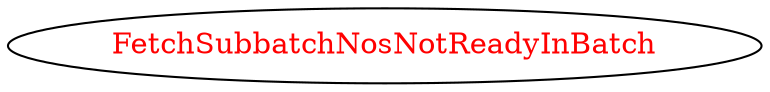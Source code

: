 digraph dependencyGraph {
 concentrate=true;
 ranksep="2.0";
 rankdir="LR"; 
 splines="ortho";
"FetchSubbatchNosNotReadyInBatch" [fontcolor="red"];
}